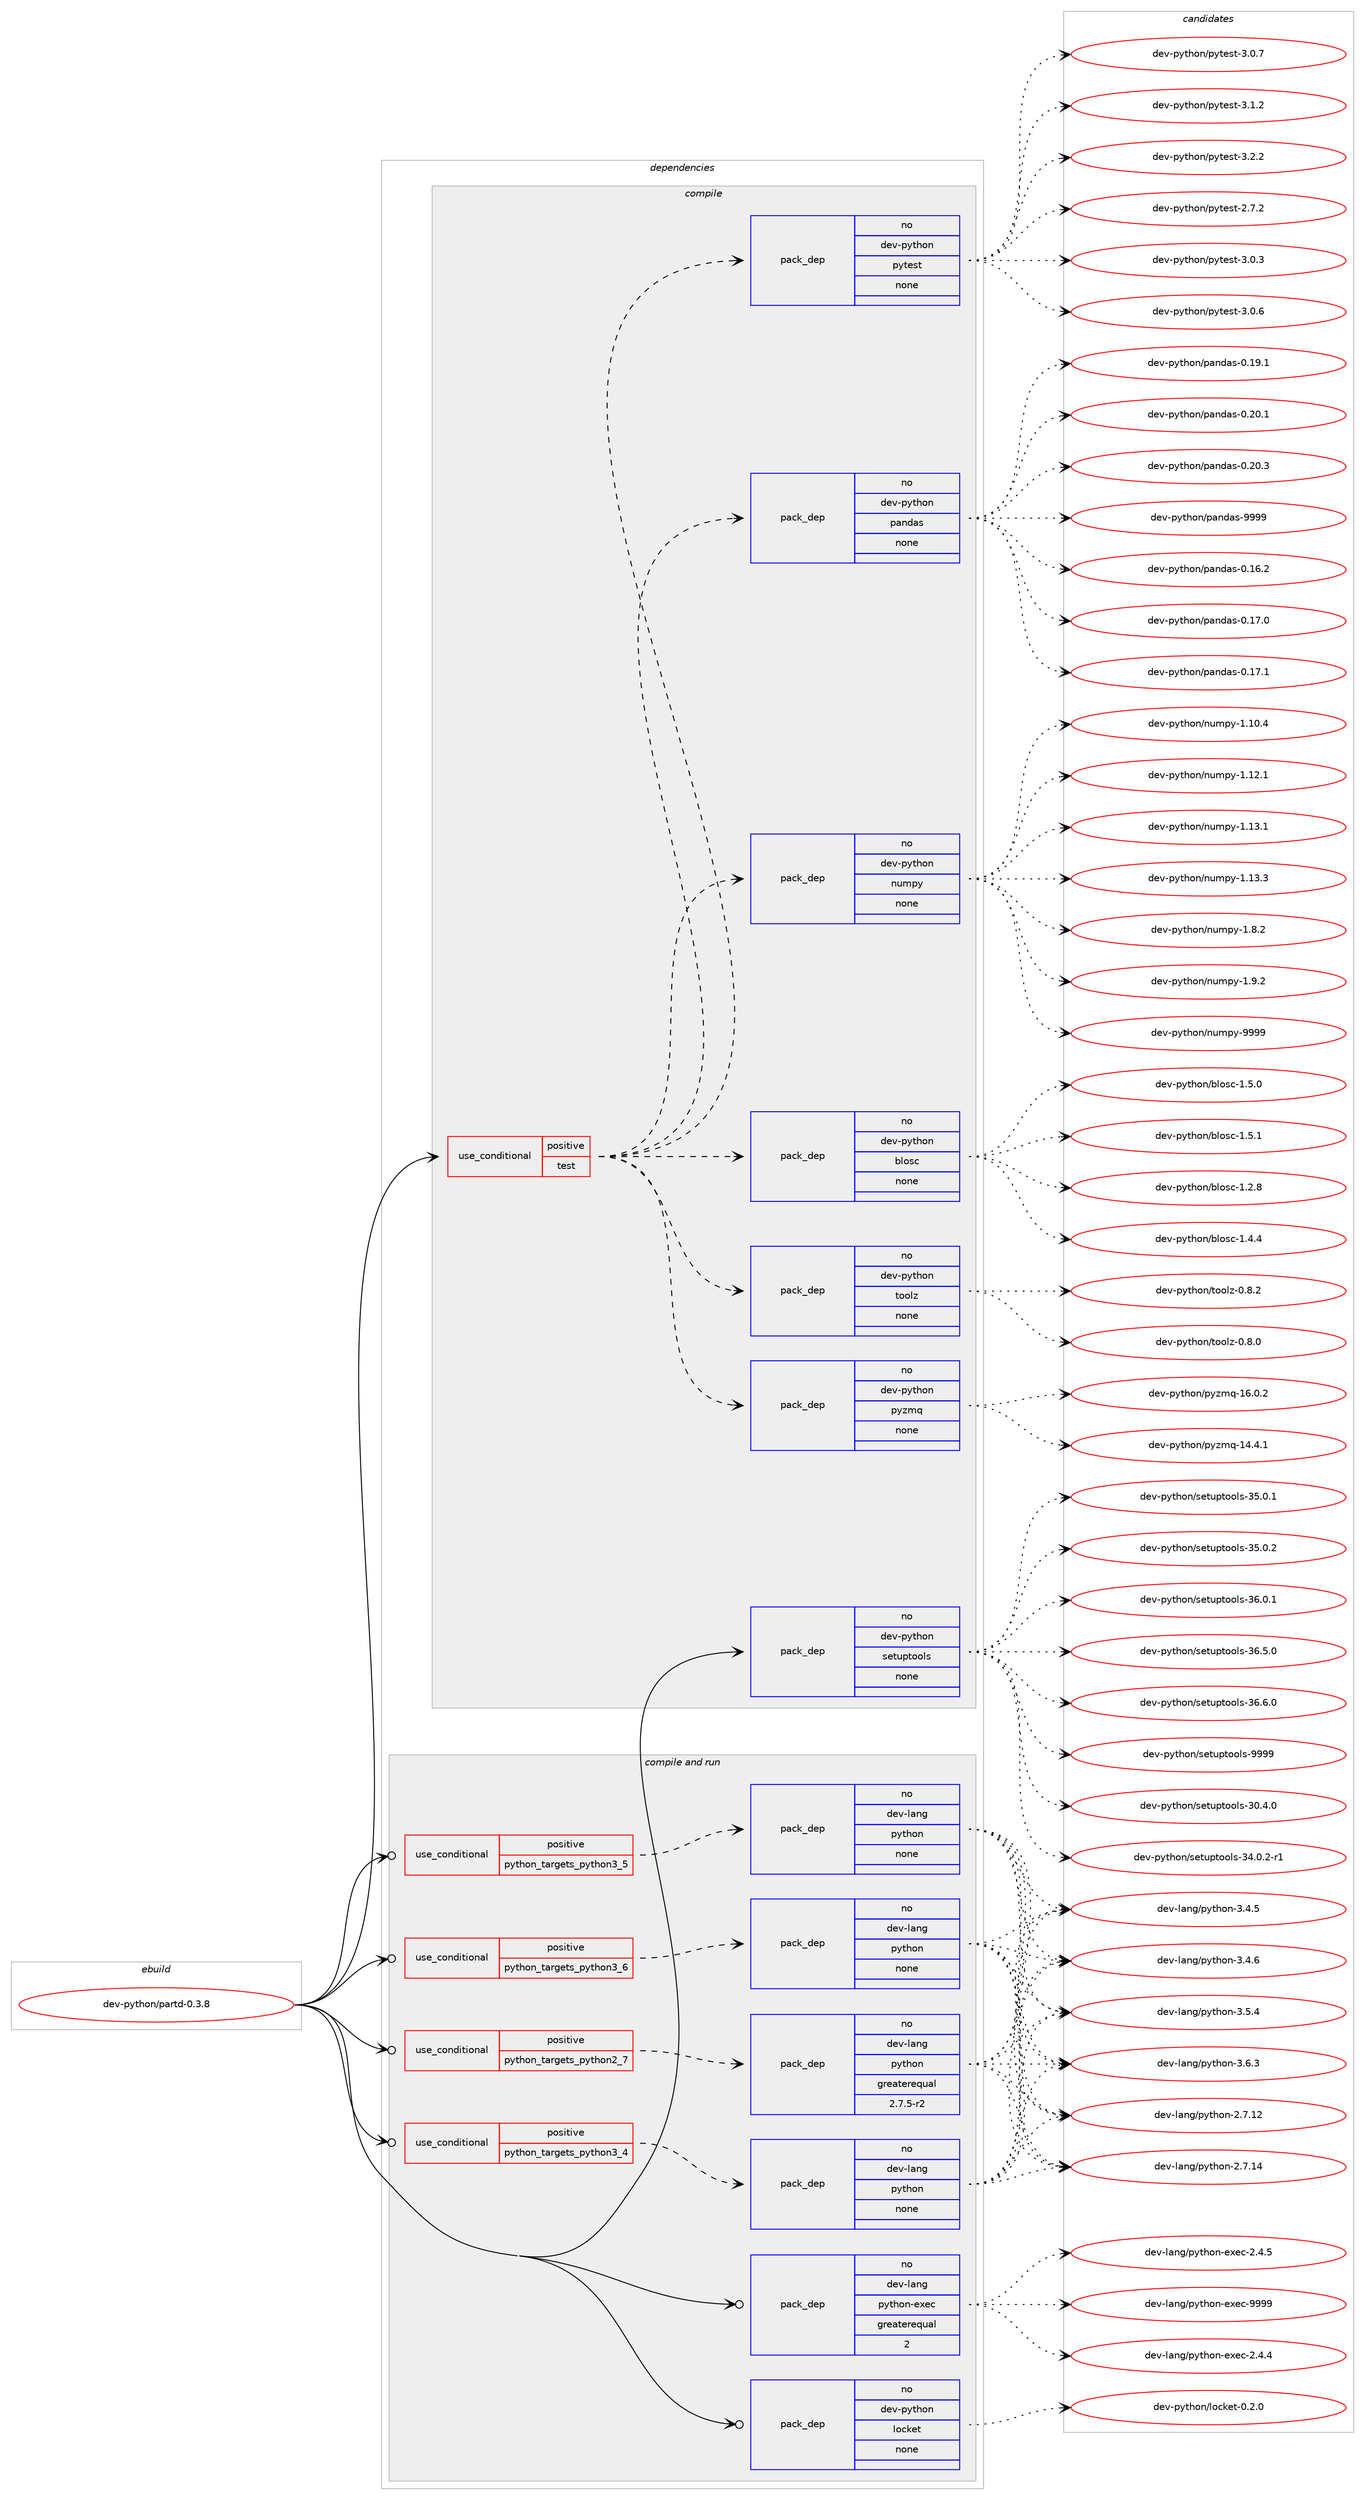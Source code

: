 digraph prolog {

# *************
# Graph options
# *************

newrank=true;
concentrate=true;
compound=true;
graph [rankdir=LR,fontname=Helvetica,fontsize=10,ranksep=1.5];#, ranksep=2.5, nodesep=0.2];
edge  [arrowhead=vee];
node  [fontname=Helvetica,fontsize=10];

# **********
# The ebuild
# **********

subgraph cluster_leftcol {
color=gray;
rank=same;
label=<<i>ebuild</i>>;
id [label="dev-python/partd-0.3.8", color=red, width=4, href="../dev-python/partd-0.3.8.svg"];
}

# ****************
# The dependencies
# ****************

subgraph cluster_midcol {
color=gray;
label=<<i>dependencies</i>>;
subgraph cluster_compile {
fillcolor="#eeeeee";
style=filled;
label=<<i>compile</i>>;
subgraph cond36998 {
dependency172392 [label=<<TABLE BORDER="0" CELLBORDER="1" CELLSPACING="0" CELLPADDING="4"><TR><TD ROWSPAN="3" CELLPADDING="10">use_conditional</TD></TR><TR><TD>positive</TD></TR><TR><TD>test</TD></TR></TABLE>>, shape=none, color=red];
subgraph pack131487 {
dependency172393 [label=<<TABLE BORDER="0" CELLBORDER="1" CELLSPACING="0" CELLPADDING="4" WIDTH="220"><TR><TD ROWSPAN="6" CELLPADDING="30">pack_dep</TD></TR><TR><TD WIDTH="110">no</TD></TR><TR><TD>dev-python</TD></TR><TR><TD>blosc</TD></TR><TR><TD>none</TD></TR><TR><TD></TD></TR></TABLE>>, shape=none, color=blue];
}
dependency172392:e -> dependency172393:w [weight=20,style="dashed",arrowhead="vee"];
subgraph pack131488 {
dependency172394 [label=<<TABLE BORDER="0" CELLBORDER="1" CELLSPACING="0" CELLPADDING="4" WIDTH="220"><TR><TD ROWSPAN="6" CELLPADDING="30">pack_dep</TD></TR><TR><TD WIDTH="110">no</TD></TR><TR><TD>dev-python</TD></TR><TR><TD>numpy</TD></TR><TR><TD>none</TD></TR><TR><TD></TD></TR></TABLE>>, shape=none, color=blue];
}
dependency172392:e -> dependency172394:w [weight=20,style="dashed",arrowhead="vee"];
subgraph pack131489 {
dependency172395 [label=<<TABLE BORDER="0" CELLBORDER="1" CELLSPACING="0" CELLPADDING="4" WIDTH="220"><TR><TD ROWSPAN="6" CELLPADDING="30">pack_dep</TD></TR><TR><TD WIDTH="110">no</TD></TR><TR><TD>dev-python</TD></TR><TR><TD>pandas</TD></TR><TR><TD>none</TD></TR><TR><TD></TD></TR></TABLE>>, shape=none, color=blue];
}
dependency172392:e -> dependency172395:w [weight=20,style="dashed",arrowhead="vee"];
subgraph pack131490 {
dependency172396 [label=<<TABLE BORDER="0" CELLBORDER="1" CELLSPACING="0" CELLPADDING="4" WIDTH="220"><TR><TD ROWSPAN="6" CELLPADDING="30">pack_dep</TD></TR><TR><TD WIDTH="110">no</TD></TR><TR><TD>dev-python</TD></TR><TR><TD>pytest</TD></TR><TR><TD>none</TD></TR><TR><TD></TD></TR></TABLE>>, shape=none, color=blue];
}
dependency172392:e -> dependency172396:w [weight=20,style="dashed",arrowhead="vee"];
subgraph pack131491 {
dependency172397 [label=<<TABLE BORDER="0" CELLBORDER="1" CELLSPACING="0" CELLPADDING="4" WIDTH="220"><TR><TD ROWSPAN="6" CELLPADDING="30">pack_dep</TD></TR><TR><TD WIDTH="110">no</TD></TR><TR><TD>dev-python</TD></TR><TR><TD>pyzmq</TD></TR><TR><TD>none</TD></TR><TR><TD></TD></TR></TABLE>>, shape=none, color=blue];
}
dependency172392:e -> dependency172397:w [weight=20,style="dashed",arrowhead="vee"];
subgraph pack131492 {
dependency172398 [label=<<TABLE BORDER="0" CELLBORDER="1" CELLSPACING="0" CELLPADDING="4" WIDTH="220"><TR><TD ROWSPAN="6" CELLPADDING="30">pack_dep</TD></TR><TR><TD WIDTH="110">no</TD></TR><TR><TD>dev-python</TD></TR><TR><TD>toolz</TD></TR><TR><TD>none</TD></TR><TR><TD></TD></TR></TABLE>>, shape=none, color=blue];
}
dependency172392:e -> dependency172398:w [weight=20,style="dashed",arrowhead="vee"];
}
id:e -> dependency172392:w [weight=20,style="solid",arrowhead="vee"];
subgraph pack131493 {
dependency172399 [label=<<TABLE BORDER="0" CELLBORDER="1" CELLSPACING="0" CELLPADDING="4" WIDTH="220"><TR><TD ROWSPAN="6" CELLPADDING="30">pack_dep</TD></TR><TR><TD WIDTH="110">no</TD></TR><TR><TD>dev-python</TD></TR><TR><TD>setuptools</TD></TR><TR><TD>none</TD></TR><TR><TD></TD></TR></TABLE>>, shape=none, color=blue];
}
id:e -> dependency172399:w [weight=20,style="solid",arrowhead="vee"];
}
subgraph cluster_compileandrun {
fillcolor="#eeeeee";
style=filled;
label=<<i>compile and run</i>>;
subgraph cond36999 {
dependency172400 [label=<<TABLE BORDER="0" CELLBORDER="1" CELLSPACING="0" CELLPADDING="4"><TR><TD ROWSPAN="3" CELLPADDING="10">use_conditional</TD></TR><TR><TD>positive</TD></TR><TR><TD>python_targets_python2_7</TD></TR></TABLE>>, shape=none, color=red];
subgraph pack131494 {
dependency172401 [label=<<TABLE BORDER="0" CELLBORDER="1" CELLSPACING="0" CELLPADDING="4" WIDTH="220"><TR><TD ROWSPAN="6" CELLPADDING="30">pack_dep</TD></TR><TR><TD WIDTH="110">no</TD></TR><TR><TD>dev-lang</TD></TR><TR><TD>python</TD></TR><TR><TD>greaterequal</TD></TR><TR><TD>2.7.5-r2</TD></TR></TABLE>>, shape=none, color=blue];
}
dependency172400:e -> dependency172401:w [weight=20,style="dashed",arrowhead="vee"];
}
id:e -> dependency172400:w [weight=20,style="solid",arrowhead="odotvee"];
subgraph cond37000 {
dependency172402 [label=<<TABLE BORDER="0" CELLBORDER="1" CELLSPACING="0" CELLPADDING="4"><TR><TD ROWSPAN="3" CELLPADDING="10">use_conditional</TD></TR><TR><TD>positive</TD></TR><TR><TD>python_targets_python3_4</TD></TR></TABLE>>, shape=none, color=red];
subgraph pack131495 {
dependency172403 [label=<<TABLE BORDER="0" CELLBORDER="1" CELLSPACING="0" CELLPADDING="4" WIDTH="220"><TR><TD ROWSPAN="6" CELLPADDING="30">pack_dep</TD></TR><TR><TD WIDTH="110">no</TD></TR><TR><TD>dev-lang</TD></TR><TR><TD>python</TD></TR><TR><TD>none</TD></TR><TR><TD></TD></TR></TABLE>>, shape=none, color=blue];
}
dependency172402:e -> dependency172403:w [weight=20,style="dashed",arrowhead="vee"];
}
id:e -> dependency172402:w [weight=20,style="solid",arrowhead="odotvee"];
subgraph cond37001 {
dependency172404 [label=<<TABLE BORDER="0" CELLBORDER="1" CELLSPACING="0" CELLPADDING="4"><TR><TD ROWSPAN="3" CELLPADDING="10">use_conditional</TD></TR><TR><TD>positive</TD></TR><TR><TD>python_targets_python3_5</TD></TR></TABLE>>, shape=none, color=red];
subgraph pack131496 {
dependency172405 [label=<<TABLE BORDER="0" CELLBORDER="1" CELLSPACING="0" CELLPADDING="4" WIDTH="220"><TR><TD ROWSPAN="6" CELLPADDING="30">pack_dep</TD></TR><TR><TD WIDTH="110">no</TD></TR><TR><TD>dev-lang</TD></TR><TR><TD>python</TD></TR><TR><TD>none</TD></TR><TR><TD></TD></TR></TABLE>>, shape=none, color=blue];
}
dependency172404:e -> dependency172405:w [weight=20,style="dashed",arrowhead="vee"];
}
id:e -> dependency172404:w [weight=20,style="solid",arrowhead="odotvee"];
subgraph cond37002 {
dependency172406 [label=<<TABLE BORDER="0" CELLBORDER="1" CELLSPACING="0" CELLPADDING="4"><TR><TD ROWSPAN="3" CELLPADDING="10">use_conditional</TD></TR><TR><TD>positive</TD></TR><TR><TD>python_targets_python3_6</TD></TR></TABLE>>, shape=none, color=red];
subgraph pack131497 {
dependency172407 [label=<<TABLE BORDER="0" CELLBORDER="1" CELLSPACING="0" CELLPADDING="4" WIDTH="220"><TR><TD ROWSPAN="6" CELLPADDING="30">pack_dep</TD></TR><TR><TD WIDTH="110">no</TD></TR><TR><TD>dev-lang</TD></TR><TR><TD>python</TD></TR><TR><TD>none</TD></TR><TR><TD></TD></TR></TABLE>>, shape=none, color=blue];
}
dependency172406:e -> dependency172407:w [weight=20,style="dashed",arrowhead="vee"];
}
id:e -> dependency172406:w [weight=20,style="solid",arrowhead="odotvee"];
subgraph pack131498 {
dependency172408 [label=<<TABLE BORDER="0" CELLBORDER="1" CELLSPACING="0" CELLPADDING="4" WIDTH="220"><TR><TD ROWSPAN="6" CELLPADDING="30">pack_dep</TD></TR><TR><TD WIDTH="110">no</TD></TR><TR><TD>dev-lang</TD></TR><TR><TD>python-exec</TD></TR><TR><TD>greaterequal</TD></TR><TR><TD>2</TD></TR></TABLE>>, shape=none, color=blue];
}
id:e -> dependency172408:w [weight=20,style="solid",arrowhead="odotvee"];
subgraph pack131499 {
dependency172409 [label=<<TABLE BORDER="0" CELLBORDER="1" CELLSPACING="0" CELLPADDING="4" WIDTH="220"><TR><TD ROWSPAN="6" CELLPADDING="30">pack_dep</TD></TR><TR><TD WIDTH="110">no</TD></TR><TR><TD>dev-python</TD></TR><TR><TD>locket</TD></TR><TR><TD>none</TD></TR><TR><TD></TD></TR></TABLE>>, shape=none, color=blue];
}
id:e -> dependency172409:w [weight=20,style="solid",arrowhead="odotvee"];
}
subgraph cluster_run {
fillcolor="#eeeeee";
style=filled;
label=<<i>run</i>>;
}
}

# **************
# The candidates
# **************

subgraph cluster_choices {
rank=same;
color=gray;
label=<<i>candidates</i>>;

subgraph choice131487 {
color=black;
nodesep=1;
choice10010111845112121116104111110479810811111599454946504656 [label="dev-python/blosc-1.2.8", color=red, width=4,href="../dev-python/blosc-1.2.8.svg"];
choice10010111845112121116104111110479810811111599454946524652 [label="dev-python/blosc-1.4.4", color=red, width=4,href="../dev-python/blosc-1.4.4.svg"];
choice10010111845112121116104111110479810811111599454946534648 [label="dev-python/blosc-1.5.0", color=red, width=4,href="../dev-python/blosc-1.5.0.svg"];
choice10010111845112121116104111110479810811111599454946534649 [label="dev-python/blosc-1.5.1", color=red, width=4,href="../dev-python/blosc-1.5.1.svg"];
dependency172393:e -> choice10010111845112121116104111110479810811111599454946504656:w [style=dotted,weight="100"];
dependency172393:e -> choice10010111845112121116104111110479810811111599454946524652:w [style=dotted,weight="100"];
dependency172393:e -> choice10010111845112121116104111110479810811111599454946534648:w [style=dotted,weight="100"];
dependency172393:e -> choice10010111845112121116104111110479810811111599454946534649:w [style=dotted,weight="100"];
}
subgraph choice131488 {
color=black;
nodesep=1;
choice100101118451121211161041111104711011710911212145494649484652 [label="dev-python/numpy-1.10.4", color=red, width=4,href="../dev-python/numpy-1.10.4.svg"];
choice100101118451121211161041111104711011710911212145494649504649 [label="dev-python/numpy-1.12.1", color=red, width=4,href="../dev-python/numpy-1.12.1.svg"];
choice100101118451121211161041111104711011710911212145494649514649 [label="dev-python/numpy-1.13.1", color=red, width=4,href="../dev-python/numpy-1.13.1.svg"];
choice100101118451121211161041111104711011710911212145494649514651 [label="dev-python/numpy-1.13.3", color=red, width=4,href="../dev-python/numpy-1.13.3.svg"];
choice1001011184511212111610411111047110117109112121454946564650 [label="dev-python/numpy-1.8.2", color=red, width=4,href="../dev-python/numpy-1.8.2.svg"];
choice1001011184511212111610411111047110117109112121454946574650 [label="dev-python/numpy-1.9.2", color=red, width=4,href="../dev-python/numpy-1.9.2.svg"];
choice10010111845112121116104111110471101171091121214557575757 [label="dev-python/numpy-9999", color=red, width=4,href="../dev-python/numpy-9999.svg"];
dependency172394:e -> choice100101118451121211161041111104711011710911212145494649484652:w [style=dotted,weight="100"];
dependency172394:e -> choice100101118451121211161041111104711011710911212145494649504649:w [style=dotted,weight="100"];
dependency172394:e -> choice100101118451121211161041111104711011710911212145494649514649:w [style=dotted,weight="100"];
dependency172394:e -> choice100101118451121211161041111104711011710911212145494649514651:w [style=dotted,weight="100"];
dependency172394:e -> choice1001011184511212111610411111047110117109112121454946564650:w [style=dotted,weight="100"];
dependency172394:e -> choice1001011184511212111610411111047110117109112121454946574650:w [style=dotted,weight="100"];
dependency172394:e -> choice10010111845112121116104111110471101171091121214557575757:w [style=dotted,weight="100"];
}
subgraph choice131489 {
color=black;
nodesep=1;
choice1001011184511212111610411111047112971101009711545484649544650 [label="dev-python/pandas-0.16.2", color=red, width=4,href="../dev-python/pandas-0.16.2.svg"];
choice1001011184511212111610411111047112971101009711545484649554648 [label="dev-python/pandas-0.17.0", color=red, width=4,href="../dev-python/pandas-0.17.0.svg"];
choice1001011184511212111610411111047112971101009711545484649554649 [label="dev-python/pandas-0.17.1", color=red, width=4,href="../dev-python/pandas-0.17.1.svg"];
choice1001011184511212111610411111047112971101009711545484649574649 [label="dev-python/pandas-0.19.1", color=red, width=4,href="../dev-python/pandas-0.19.1.svg"];
choice1001011184511212111610411111047112971101009711545484650484649 [label="dev-python/pandas-0.20.1", color=red, width=4,href="../dev-python/pandas-0.20.1.svg"];
choice1001011184511212111610411111047112971101009711545484650484651 [label="dev-python/pandas-0.20.3", color=red, width=4,href="../dev-python/pandas-0.20.3.svg"];
choice100101118451121211161041111104711297110100971154557575757 [label="dev-python/pandas-9999", color=red, width=4,href="../dev-python/pandas-9999.svg"];
dependency172395:e -> choice1001011184511212111610411111047112971101009711545484649544650:w [style=dotted,weight="100"];
dependency172395:e -> choice1001011184511212111610411111047112971101009711545484649554648:w [style=dotted,weight="100"];
dependency172395:e -> choice1001011184511212111610411111047112971101009711545484649554649:w [style=dotted,weight="100"];
dependency172395:e -> choice1001011184511212111610411111047112971101009711545484649574649:w [style=dotted,weight="100"];
dependency172395:e -> choice1001011184511212111610411111047112971101009711545484650484649:w [style=dotted,weight="100"];
dependency172395:e -> choice1001011184511212111610411111047112971101009711545484650484651:w [style=dotted,weight="100"];
dependency172395:e -> choice100101118451121211161041111104711297110100971154557575757:w [style=dotted,weight="100"];
}
subgraph choice131490 {
color=black;
nodesep=1;
choice1001011184511212111610411111047112121116101115116455046554650 [label="dev-python/pytest-2.7.2", color=red, width=4,href="../dev-python/pytest-2.7.2.svg"];
choice1001011184511212111610411111047112121116101115116455146484651 [label="dev-python/pytest-3.0.3", color=red, width=4,href="../dev-python/pytest-3.0.3.svg"];
choice1001011184511212111610411111047112121116101115116455146484654 [label="dev-python/pytest-3.0.6", color=red, width=4,href="../dev-python/pytest-3.0.6.svg"];
choice1001011184511212111610411111047112121116101115116455146484655 [label="dev-python/pytest-3.0.7", color=red, width=4,href="../dev-python/pytest-3.0.7.svg"];
choice1001011184511212111610411111047112121116101115116455146494650 [label="dev-python/pytest-3.1.2", color=red, width=4,href="../dev-python/pytest-3.1.2.svg"];
choice1001011184511212111610411111047112121116101115116455146504650 [label="dev-python/pytest-3.2.2", color=red, width=4,href="../dev-python/pytest-3.2.2.svg"];
dependency172396:e -> choice1001011184511212111610411111047112121116101115116455046554650:w [style=dotted,weight="100"];
dependency172396:e -> choice1001011184511212111610411111047112121116101115116455146484651:w [style=dotted,weight="100"];
dependency172396:e -> choice1001011184511212111610411111047112121116101115116455146484654:w [style=dotted,weight="100"];
dependency172396:e -> choice1001011184511212111610411111047112121116101115116455146484655:w [style=dotted,weight="100"];
dependency172396:e -> choice1001011184511212111610411111047112121116101115116455146494650:w [style=dotted,weight="100"];
dependency172396:e -> choice1001011184511212111610411111047112121116101115116455146504650:w [style=dotted,weight="100"];
}
subgraph choice131491 {
color=black;
nodesep=1;
choice100101118451121211161041111104711212112210911345495246524649 [label="dev-python/pyzmq-14.4.1", color=red, width=4,href="../dev-python/pyzmq-14.4.1.svg"];
choice100101118451121211161041111104711212112210911345495446484650 [label="dev-python/pyzmq-16.0.2", color=red, width=4,href="../dev-python/pyzmq-16.0.2.svg"];
dependency172397:e -> choice100101118451121211161041111104711212112210911345495246524649:w [style=dotted,weight="100"];
dependency172397:e -> choice100101118451121211161041111104711212112210911345495446484650:w [style=dotted,weight="100"];
}
subgraph choice131492 {
color=black;
nodesep=1;
choice1001011184511212111610411111047116111111108122454846564648 [label="dev-python/toolz-0.8.0", color=red, width=4,href="../dev-python/toolz-0.8.0.svg"];
choice1001011184511212111610411111047116111111108122454846564650 [label="dev-python/toolz-0.8.2", color=red, width=4,href="../dev-python/toolz-0.8.2.svg"];
dependency172398:e -> choice1001011184511212111610411111047116111111108122454846564648:w [style=dotted,weight="100"];
dependency172398:e -> choice1001011184511212111610411111047116111111108122454846564650:w [style=dotted,weight="100"];
}
subgraph choice131493 {
color=black;
nodesep=1;
choice100101118451121211161041111104711510111611711211611111110811545514846524648 [label="dev-python/setuptools-30.4.0", color=red, width=4,href="../dev-python/setuptools-30.4.0.svg"];
choice1001011184511212111610411111047115101116117112116111111108115455152464846504511449 [label="dev-python/setuptools-34.0.2-r1", color=red, width=4,href="../dev-python/setuptools-34.0.2-r1.svg"];
choice100101118451121211161041111104711510111611711211611111110811545515346484649 [label="dev-python/setuptools-35.0.1", color=red, width=4,href="../dev-python/setuptools-35.0.1.svg"];
choice100101118451121211161041111104711510111611711211611111110811545515346484650 [label="dev-python/setuptools-35.0.2", color=red, width=4,href="../dev-python/setuptools-35.0.2.svg"];
choice100101118451121211161041111104711510111611711211611111110811545515446484649 [label="dev-python/setuptools-36.0.1", color=red, width=4,href="../dev-python/setuptools-36.0.1.svg"];
choice100101118451121211161041111104711510111611711211611111110811545515446534648 [label="dev-python/setuptools-36.5.0", color=red, width=4,href="../dev-python/setuptools-36.5.0.svg"];
choice100101118451121211161041111104711510111611711211611111110811545515446544648 [label="dev-python/setuptools-36.6.0", color=red, width=4,href="../dev-python/setuptools-36.6.0.svg"];
choice10010111845112121116104111110471151011161171121161111111081154557575757 [label="dev-python/setuptools-9999", color=red, width=4,href="../dev-python/setuptools-9999.svg"];
dependency172399:e -> choice100101118451121211161041111104711510111611711211611111110811545514846524648:w [style=dotted,weight="100"];
dependency172399:e -> choice1001011184511212111610411111047115101116117112116111111108115455152464846504511449:w [style=dotted,weight="100"];
dependency172399:e -> choice100101118451121211161041111104711510111611711211611111110811545515346484649:w [style=dotted,weight="100"];
dependency172399:e -> choice100101118451121211161041111104711510111611711211611111110811545515346484650:w [style=dotted,weight="100"];
dependency172399:e -> choice100101118451121211161041111104711510111611711211611111110811545515446484649:w [style=dotted,weight="100"];
dependency172399:e -> choice100101118451121211161041111104711510111611711211611111110811545515446534648:w [style=dotted,weight="100"];
dependency172399:e -> choice100101118451121211161041111104711510111611711211611111110811545515446544648:w [style=dotted,weight="100"];
dependency172399:e -> choice10010111845112121116104111110471151011161171121161111111081154557575757:w [style=dotted,weight="100"];
}
subgraph choice131494 {
color=black;
nodesep=1;
choice10010111845108971101034711212111610411111045504655464950 [label="dev-lang/python-2.7.12", color=red, width=4,href="../dev-lang/python-2.7.12.svg"];
choice10010111845108971101034711212111610411111045504655464952 [label="dev-lang/python-2.7.14", color=red, width=4,href="../dev-lang/python-2.7.14.svg"];
choice100101118451089711010347112121116104111110455146524653 [label="dev-lang/python-3.4.5", color=red, width=4,href="../dev-lang/python-3.4.5.svg"];
choice100101118451089711010347112121116104111110455146524654 [label="dev-lang/python-3.4.6", color=red, width=4,href="../dev-lang/python-3.4.6.svg"];
choice100101118451089711010347112121116104111110455146534652 [label="dev-lang/python-3.5.4", color=red, width=4,href="../dev-lang/python-3.5.4.svg"];
choice100101118451089711010347112121116104111110455146544651 [label="dev-lang/python-3.6.3", color=red, width=4,href="../dev-lang/python-3.6.3.svg"];
dependency172401:e -> choice10010111845108971101034711212111610411111045504655464950:w [style=dotted,weight="100"];
dependency172401:e -> choice10010111845108971101034711212111610411111045504655464952:w [style=dotted,weight="100"];
dependency172401:e -> choice100101118451089711010347112121116104111110455146524653:w [style=dotted,weight="100"];
dependency172401:e -> choice100101118451089711010347112121116104111110455146524654:w [style=dotted,weight="100"];
dependency172401:e -> choice100101118451089711010347112121116104111110455146534652:w [style=dotted,weight="100"];
dependency172401:e -> choice100101118451089711010347112121116104111110455146544651:w [style=dotted,weight="100"];
}
subgraph choice131495 {
color=black;
nodesep=1;
choice10010111845108971101034711212111610411111045504655464950 [label="dev-lang/python-2.7.12", color=red, width=4,href="../dev-lang/python-2.7.12.svg"];
choice10010111845108971101034711212111610411111045504655464952 [label="dev-lang/python-2.7.14", color=red, width=4,href="../dev-lang/python-2.7.14.svg"];
choice100101118451089711010347112121116104111110455146524653 [label="dev-lang/python-3.4.5", color=red, width=4,href="../dev-lang/python-3.4.5.svg"];
choice100101118451089711010347112121116104111110455146524654 [label="dev-lang/python-3.4.6", color=red, width=4,href="../dev-lang/python-3.4.6.svg"];
choice100101118451089711010347112121116104111110455146534652 [label="dev-lang/python-3.5.4", color=red, width=4,href="../dev-lang/python-3.5.4.svg"];
choice100101118451089711010347112121116104111110455146544651 [label="dev-lang/python-3.6.3", color=red, width=4,href="../dev-lang/python-3.6.3.svg"];
dependency172403:e -> choice10010111845108971101034711212111610411111045504655464950:w [style=dotted,weight="100"];
dependency172403:e -> choice10010111845108971101034711212111610411111045504655464952:w [style=dotted,weight="100"];
dependency172403:e -> choice100101118451089711010347112121116104111110455146524653:w [style=dotted,weight="100"];
dependency172403:e -> choice100101118451089711010347112121116104111110455146524654:w [style=dotted,weight="100"];
dependency172403:e -> choice100101118451089711010347112121116104111110455146534652:w [style=dotted,weight="100"];
dependency172403:e -> choice100101118451089711010347112121116104111110455146544651:w [style=dotted,weight="100"];
}
subgraph choice131496 {
color=black;
nodesep=1;
choice10010111845108971101034711212111610411111045504655464950 [label="dev-lang/python-2.7.12", color=red, width=4,href="../dev-lang/python-2.7.12.svg"];
choice10010111845108971101034711212111610411111045504655464952 [label="dev-lang/python-2.7.14", color=red, width=4,href="../dev-lang/python-2.7.14.svg"];
choice100101118451089711010347112121116104111110455146524653 [label="dev-lang/python-3.4.5", color=red, width=4,href="../dev-lang/python-3.4.5.svg"];
choice100101118451089711010347112121116104111110455146524654 [label="dev-lang/python-3.4.6", color=red, width=4,href="../dev-lang/python-3.4.6.svg"];
choice100101118451089711010347112121116104111110455146534652 [label="dev-lang/python-3.5.4", color=red, width=4,href="../dev-lang/python-3.5.4.svg"];
choice100101118451089711010347112121116104111110455146544651 [label="dev-lang/python-3.6.3", color=red, width=4,href="../dev-lang/python-3.6.3.svg"];
dependency172405:e -> choice10010111845108971101034711212111610411111045504655464950:w [style=dotted,weight="100"];
dependency172405:e -> choice10010111845108971101034711212111610411111045504655464952:w [style=dotted,weight="100"];
dependency172405:e -> choice100101118451089711010347112121116104111110455146524653:w [style=dotted,weight="100"];
dependency172405:e -> choice100101118451089711010347112121116104111110455146524654:w [style=dotted,weight="100"];
dependency172405:e -> choice100101118451089711010347112121116104111110455146534652:w [style=dotted,weight="100"];
dependency172405:e -> choice100101118451089711010347112121116104111110455146544651:w [style=dotted,weight="100"];
}
subgraph choice131497 {
color=black;
nodesep=1;
choice10010111845108971101034711212111610411111045504655464950 [label="dev-lang/python-2.7.12", color=red, width=4,href="../dev-lang/python-2.7.12.svg"];
choice10010111845108971101034711212111610411111045504655464952 [label="dev-lang/python-2.7.14", color=red, width=4,href="../dev-lang/python-2.7.14.svg"];
choice100101118451089711010347112121116104111110455146524653 [label="dev-lang/python-3.4.5", color=red, width=4,href="../dev-lang/python-3.4.5.svg"];
choice100101118451089711010347112121116104111110455146524654 [label="dev-lang/python-3.4.6", color=red, width=4,href="../dev-lang/python-3.4.6.svg"];
choice100101118451089711010347112121116104111110455146534652 [label="dev-lang/python-3.5.4", color=red, width=4,href="../dev-lang/python-3.5.4.svg"];
choice100101118451089711010347112121116104111110455146544651 [label="dev-lang/python-3.6.3", color=red, width=4,href="../dev-lang/python-3.6.3.svg"];
dependency172407:e -> choice10010111845108971101034711212111610411111045504655464950:w [style=dotted,weight="100"];
dependency172407:e -> choice10010111845108971101034711212111610411111045504655464952:w [style=dotted,weight="100"];
dependency172407:e -> choice100101118451089711010347112121116104111110455146524653:w [style=dotted,weight="100"];
dependency172407:e -> choice100101118451089711010347112121116104111110455146524654:w [style=dotted,weight="100"];
dependency172407:e -> choice100101118451089711010347112121116104111110455146534652:w [style=dotted,weight="100"];
dependency172407:e -> choice100101118451089711010347112121116104111110455146544651:w [style=dotted,weight="100"];
}
subgraph choice131498 {
color=black;
nodesep=1;
choice1001011184510897110103471121211161041111104510112010199455046524652 [label="dev-lang/python-exec-2.4.4", color=red, width=4,href="../dev-lang/python-exec-2.4.4.svg"];
choice1001011184510897110103471121211161041111104510112010199455046524653 [label="dev-lang/python-exec-2.4.5", color=red, width=4,href="../dev-lang/python-exec-2.4.5.svg"];
choice10010111845108971101034711212111610411111045101120101994557575757 [label="dev-lang/python-exec-9999", color=red, width=4,href="../dev-lang/python-exec-9999.svg"];
dependency172408:e -> choice1001011184510897110103471121211161041111104510112010199455046524652:w [style=dotted,weight="100"];
dependency172408:e -> choice1001011184510897110103471121211161041111104510112010199455046524653:w [style=dotted,weight="100"];
dependency172408:e -> choice10010111845108971101034711212111610411111045101120101994557575757:w [style=dotted,weight="100"];
}
subgraph choice131499 {
color=black;
nodesep=1;
choice100101118451121211161041111104710811199107101116454846504648 [label="dev-python/locket-0.2.0", color=red, width=4,href="../dev-python/locket-0.2.0.svg"];
dependency172409:e -> choice100101118451121211161041111104710811199107101116454846504648:w [style=dotted,weight="100"];
}
}

}
